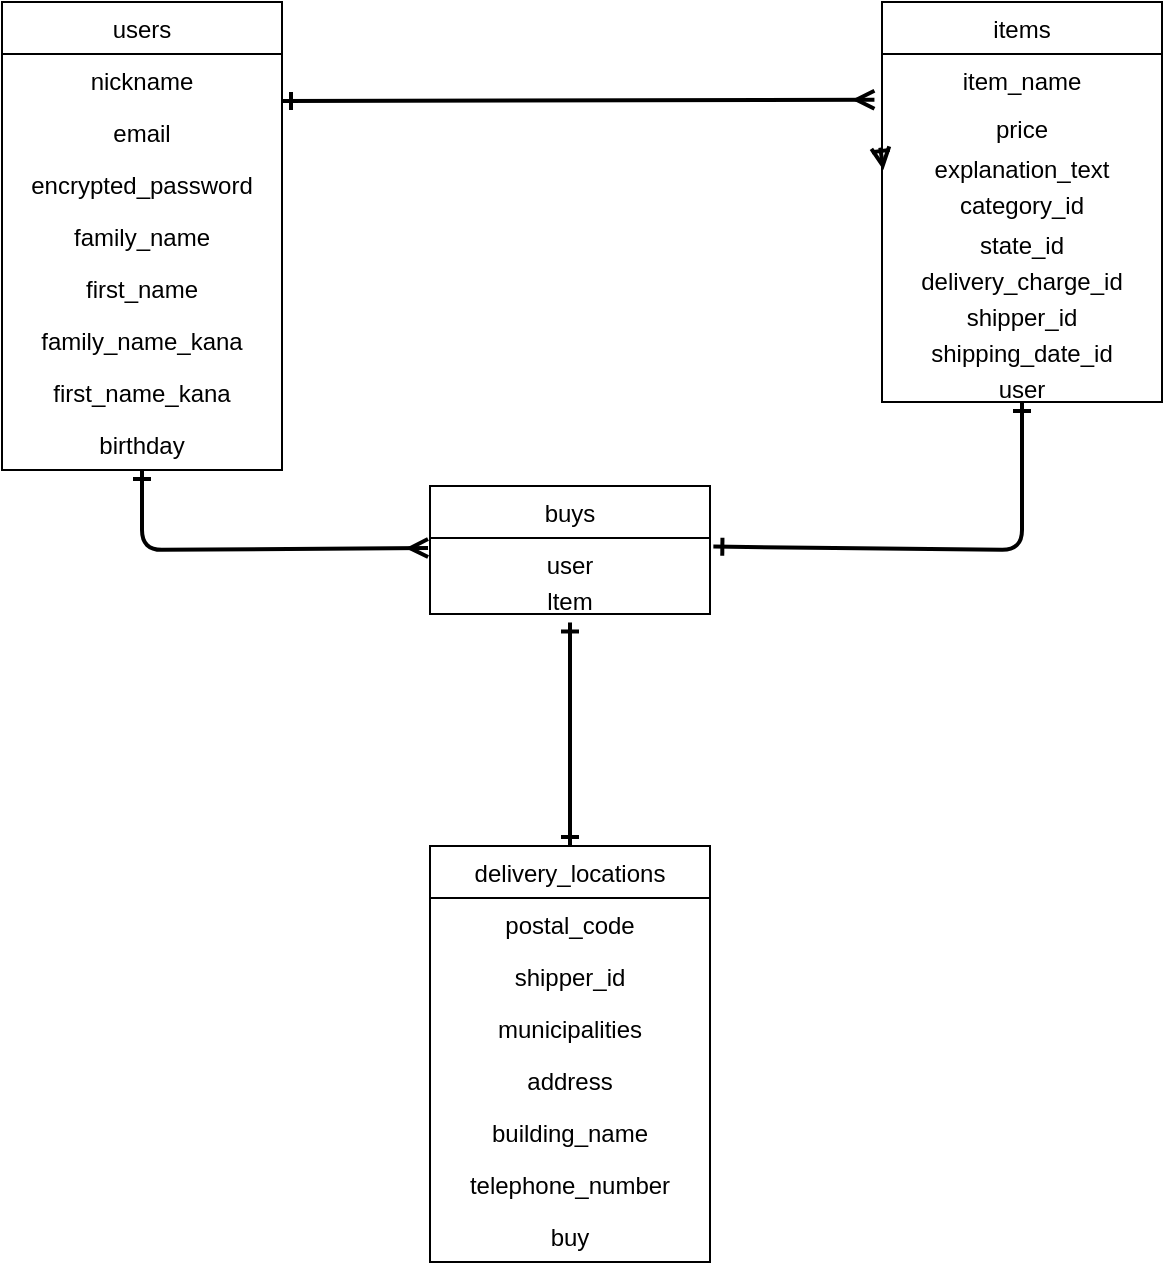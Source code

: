 <mxfile>
    <diagram id="nog9GfOFm20FTHGIinpg" name="ページ1">
        <mxGraphModel dx="886" dy="860" grid="1" gridSize="10" guides="1" tooltips="1" connect="1" arrows="1" fold="1" page="1" pageScale="1" pageWidth="827" pageHeight="1169" math="0" shadow="0">
            <root>
                <mxCell id="0"/>
                <mxCell id="1" parent="0"/>
                <mxCell id="77" style="edgeStyle=none;html=1;entryX=-0.027;entryY=0.954;entryDx=0;entryDy=0;fontFamily=Helvetica;strokeColor=default;endArrow=ERmany;endFill=0;strokeWidth=2;targetPerimeterSpacing=0;startArrow=ERone;startFill=0;entryPerimeter=0;" parent="1" target="105" edge="1">
                    <mxGeometry relative="1" as="geometry">
                        <mxPoint x="270" y="227.5" as="sourcePoint"/>
                        <mxPoint x="490" y="227.5" as="targetPoint"/>
                        <Array as="points"/>
                    </mxGeometry>
                </mxCell>
                <mxCell id="135" style="edgeStyle=none;html=1;fontSize=20;startArrow=ERone;startFill=0;endArrow=ERmany;endFill=0;targetPerimeterSpacing=0;strokeColor=default;strokeWidth=2;entryX=-0.007;entryY=0.278;entryDx=0;entryDy=0;entryPerimeter=0;" parent="1" source="79" target="132" edge="1">
                    <mxGeometry relative="1" as="geometry">
                        <mxPoint x="340" y="452" as="targetPoint"/>
                        <Array as="points">
                            <mxPoint x="200" y="452"/>
                        </Array>
                    </mxGeometry>
                </mxCell>
                <mxCell id="79" value="users" style="swimlane;fontStyle=0;childLayout=stackLayout;horizontal=1;startSize=26;fillColor=none;horizontalStack=0;resizeParent=1;resizeParentMax=0;resizeLast=0;collapsible=1;marginBottom=0;" parent="1" vertex="1">
                    <mxGeometry x="130" y="178" width="140" height="234" as="geometry">
                        <mxRectangle x="130" y="178" width="60" height="26" as="alternateBounds"/>
                    </mxGeometry>
                </mxCell>
                <mxCell id="80" value="nickname" style="text;strokeColor=none;fillColor=none;align=center;verticalAlign=top;spacingLeft=4;spacingRight=4;overflow=hidden;rotatable=0;points=[[0,0.5],[1,0.5]];portConstraint=eastwest;" parent="79" vertex="1">
                    <mxGeometry y="26" width="140" height="26" as="geometry"/>
                </mxCell>
                <mxCell id="161" value="email" style="text;strokeColor=none;fillColor=none;align=center;verticalAlign=top;spacingLeft=4;spacingRight=4;overflow=hidden;rotatable=0;points=[[0,0.5],[1,0.5]];portConstraint=eastwest;" parent="79" vertex="1">
                    <mxGeometry y="52" width="140" height="26" as="geometry"/>
                </mxCell>
                <mxCell id="146" value="encrypted_password" style="text;strokeColor=none;fillColor=none;align=center;verticalAlign=top;spacingLeft=4;spacingRight=4;overflow=hidden;rotatable=0;points=[[0,0.5],[1,0.5]];portConstraint=eastwest;" parent="79" vertex="1">
                    <mxGeometry y="78" width="140" height="26" as="geometry"/>
                </mxCell>
                <mxCell id="147" value="family_name" style="text;strokeColor=none;fillColor=none;align=center;verticalAlign=top;spacingLeft=4;spacingRight=4;overflow=hidden;rotatable=0;points=[[0,0.5],[1,0.5]];portConstraint=eastwest;" parent="79" vertex="1">
                    <mxGeometry y="104" width="140" height="26" as="geometry"/>
                </mxCell>
                <mxCell id="148" value="first_name" style="text;strokeColor=none;fillColor=none;align=center;verticalAlign=top;spacingLeft=4;spacingRight=4;overflow=hidden;rotatable=0;points=[[0,0.5],[1,0.5]];portConstraint=eastwest;" parent="79" vertex="1">
                    <mxGeometry y="130" width="140" height="26" as="geometry"/>
                </mxCell>
                <mxCell id="160" value="family_name_kana" style="text;strokeColor=none;fillColor=none;align=center;verticalAlign=top;spacingLeft=4;spacingRight=4;overflow=hidden;rotatable=0;points=[[0,0.5],[1,0.5]];portConstraint=eastwest;" parent="79" vertex="1">
                    <mxGeometry y="156" width="140" height="26" as="geometry"/>
                </mxCell>
                <mxCell id="159" value="first_name_kana" style="text;strokeColor=none;fillColor=none;align=center;verticalAlign=top;spacingLeft=4;spacingRight=4;overflow=hidden;rotatable=0;points=[[0,0.5],[1,0.5]];portConstraint=eastwest;" parent="79" vertex="1">
                    <mxGeometry y="182" width="140" height="26" as="geometry"/>
                </mxCell>
                <mxCell id="149" value="birthday" style="text;strokeColor=none;fillColor=none;align=center;verticalAlign=top;spacingLeft=4;spacingRight=4;overflow=hidden;rotatable=0;points=[[0,0.5],[1,0.5]];portConstraint=eastwest;" parent="79" vertex="1">
                    <mxGeometry y="208" width="140" height="26" as="geometry"/>
                </mxCell>
                <mxCell id="137" style="edgeStyle=none;html=1;fontSize=20;startArrow=ERone;startFill=0;endArrow=ERone;endFill=0;targetPerimeterSpacing=0;strokeColor=default;strokeWidth=2;entryX=1.012;entryY=0.239;entryDx=0;entryDy=0;entryPerimeter=0;" parent="1" source="104" target="132" edge="1">
                    <mxGeometry relative="1" as="geometry">
                        <mxPoint x="490" y="452" as="targetPoint"/>
                        <Array as="points">
                            <mxPoint x="640" y="452"/>
                        </Array>
                    </mxGeometry>
                </mxCell>
                <mxCell id="104" value="items" style="swimlane;fontStyle=0;childLayout=stackLayout;horizontal=1;startSize=26;fillColor=none;horizontalStack=0;resizeParent=1;resizeParentMax=0;resizeLast=0;collapsible=1;marginBottom=0;align=center;" parent="1" vertex="1">
                    <mxGeometry x="570" y="178" width="140" height="200" as="geometry"/>
                </mxCell>
                <mxCell id="105" value="item_name" style="text;strokeColor=none;fillColor=none;align=center;verticalAlign=top;spacingLeft=4;spacingRight=4;overflow=hidden;rotatable=0;points=[[0,0.5],[1,0.5]];portConstraint=eastwest;" parent="104" vertex="1">
                    <mxGeometry y="26" width="140" height="24" as="geometry"/>
                </mxCell>
                <mxCell id="107" value="price" style="text;strokeColor=none;fillColor=none;align=center;verticalAlign=top;spacingLeft=4;spacingRight=4;overflow=hidden;rotatable=0;points=[[0,0.5],[1,0.5]];portConstraint=eastwest;" parent="104" vertex="1">
                    <mxGeometry y="50" width="140" height="20" as="geometry"/>
                </mxCell>
                <mxCell id="121" value="explanation_text" style="text;strokeColor=none;fillColor=none;align=center;verticalAlign=top;spacingLeft=4;spacingRight=4;overflow=hidden;rotatable=0;points=[[0,0.5],[1,0.5]];portConstraint=eastwest;" parent="104" vertex="1">
                    <mxGeometry y="70" width="140" height="18" as="geometry"/>
                </mxCell>
                <mxCell id="127" value="category_id" style="text;strokeColor=none;fillColor=none;align=center;verticalAlign=top;spacingLeft=4;spacingRight=4;overflow=hidden;rotatable=0;points=[[0,0.5],[1,0.5]];portConstraint=eastwest;" parent="104" vertex="1">
                    <mxGeometry y="88" width="140" height="20" as="geometry"/>
                </mxCell>
                <mxCell id="136" style="edgeStyle=none;html=1;exitX=0;exitY=0.5;exitDx=0;exitDy=0;entryX=-0.006;entryY=0.156;entryDx=0;entryDy=0;entryPerimeter=0;fontSize=20;startArrow=ERone;startFill=0;endArrow=ERmany;endFill=0;targetPerimeterSpacing=0;strokeColor=default;strokeWidth=2;" parent="104" source="121" target="121" edge="1">
                    <mxGeometry relative="1" as="geometry"/>
                </mxCell>
                <mxCell id="152" value="state_id" style="text;strokeColor=none;fillColor=none;align=center;verticalAlign=top;spacingLeft=4;spacingRight=4;overflow=hidden;rotatable=0;points=[[0,0.5],[1,0.5]];portConstraint=eastwest;" parent="104" vertex="1">
                    <mxGeometry y="108" width="140" height="18" as="geometry"/>
                </mxCell>
                <mxCell id="153" value="delivery_charge_id" style="text;strokeColor=none;fillColor=none;align=center;verticalAlign=top;spacingLeft=4;spacingRight=4;overflow=hidden;rotatable=0;points=[[0,0.5],[1,0.5]];portConstraint=eastwest;" parent="104" vertex="1">
                    <mxGeometry y="126" width="140" height="18" as="geometry"/>
                </mxCell>
                <mxCell id="154" value="shipper_id" style="text;strokeColor=none;fillColor=none;align=center;verticalAlign=top;spacingLeft=4;spacingRight=4;overflow=hidden;rotatable=0;points=[[0,0.5],[1,0.5]];portConstraint=eastwest;" parent="104" vertex="1">
                    <mxGeometry y="144" width="140" height="18" as="geometry"/>
                </mxCell>
                <mxCell id="155" value="shipping_date_id" style="text;strokeColor=none;fillColor=none;align=center;verticalAlign=top;spacingLeft=4;spacingRight=4;overflow=hidden;rotatable=0;points=[[0,0.5],[1,0.5]];portConstraint=eastwest;" parent="104" vertex="1">
                    <mxGeometry y="162" width="140" height="18" as="geometry"/>
                </mxCell>
                <mxCell id="156" value="user" style="text;strokeColor=none;fillColor=none;align=center;verticalAlign=top;spacingLeft=4;spacingRight=4;overflow=hidden;rotatable=0;points=[[0,0.5],[1,0.5]];portConstraint=eastwest;" parent="104" vertex="1">
                    <mxGeometry y="180" width="140" height="20" as="geometry"/>
                </mxCell>
                <mxCell id="143" style="edgeStyle=none;html=1;fontSize=20;startArrow=ERone;startFill=0;endArrow=ERone;endFill=0;targetPerimeterSpacing=0;strokeColor=default;strokeWidth=2;entryX=0.5;entryY=0;entryDx=0;entryDy=0;exitX=0.5;exitY=1.212;exitDx=0;exitDy=0;exitPerimeter=0;" parent="1" source="133" target="139" edge="1">
                    <mxGeometry relative="1" as="geometry">
                        <mxPoint x="413.66" y="620" as="targetPoint"/>
                        <mxPoint x="413.66" y="490" as="sourcePoint"/>
                    </mxGeometry>
                </mxCell>
                <mxCell id="129" value="buys" style="swimlane;fontStyle=0;childLayout=stackLayout;horizontal=1;startSize=26;fillColor=none;horizontalStack=0;resizeParent=1;resizeParentMax=0;resizeLast=0;collapsible=1;marginBottom=0;align=center;" parent="1" vertex="1">
                    <mxGeometry x="344" y="420" width="140" height="64" as="geometry"/>
                </mxCell>
                <mxCell id="132" value="user" style="text;strokeColor=none;fillColor=none;align=center;verticalAlign=top;spacingLeft=4;spacingRight=4;overflow=hidden;rotatable=0;points=[[0,0.5],[1,0.5]];portConstraint=eastwest;" parent="129" vertex="1">
                    <mxGeometry y="26" width="140" height="18" as="geometry"/>
                </mxCell>
                <mxCell id="133" value="ltem" style="text;strokeColor=none;fillColor=none;align=center;verticalAlign=top;spacingLeft=4;spacingRight=4;overflow=hidden;rotatable=0;points=[[0,0.5],[1,0.5]];portConstraint=eastwest;" parent="129" vertex="1">
                    <mxGeometry y="44" width="140" height="20" as="geometry"/>
                </mxCell>
                <mxCell id="139" value="delivery_locations" style="swimlane;fontStyle=0;childLayout=stackLayout;horizontal=1;startSize=26;fillColor=none;horizontalStack=0;resizeParent=1;resizeParentMax=0;resizeLast=0;collapsible=1;marginBottom=0;" parent="1" vertex="1">
                    <mxGeometry x="344" y="600" width="140" height="208" as="geometry">
                        <mxRectangle x="130" y="178" width="60" height="26" as="alternateBounds"/>
                    </mxGeometry>
                </mxCell>
                <mxCell id="140" value="postal_code" style="text;strokeColor=none;fillColor=none;align=center;verticalAlign=top;spacingLeft=4;spacingRight=4;overflow=hidden;rotatable=0;points=[[0,0.5],[1,0.5]];portConstraint=eastwest;" parent="139" vertex="1">
                    <mxGeometry y="26" width="140" height="26" as="geometry"/>
                </mxCell>
                <mxCell id="141" value="shipper_id" style="text;strokeColor=none;fillColor=none;align=center;verticalAlign=top;spacingLeft=4;spacingRight=4;overflow=hidden;rotatable=0;points=[[0,0.5],[1,0.5]];portConstraint=eastwest;" parent="139" vertex="1">
                    <mxGeometry y="52" width="140" height="26" as="geometry"/>
                </mxCell>
                <mxCell id="145" value="municipalities" style="text;strokeColor=none;fillColor=none;align=center;verticalAlign=top;spacingLeft=4;spacingRight=4;overflow=hidden;rotatable=0;points=[[0,0.5],[1,0.5]];portConstraint=eastwest;" parent="139" vertex="1">
                    <mxGeometry y="78" width="140" height="26" as="geometry"/>
                </mxCell>
                <mxCell id="157" value="address" style="text;strokeColor=none;fillColor=none;align=center;verticalAlign=top;spacingLeft=4;spacingRight=4;overflow=hidden;rotatable=0;points=[[0,0.5],[1,0.5]];portConstraint=eastwest;" parent="139" vertex="1">
                    <mxGeometry y="104" width="140" height="26" as="geometry"/>
                </mxCell>
                <mxCell id="162" value="building_name" style="text;strokeColor=none;fillColor=none;align=center;verticalAlign=top;spacingLeft=4;spacingRight=4;overflow=hidden;rotatable=0;points=[[0,0.5],[1,0.5]];portConstraint=eastwest;" parent="139" vertex="1">
                    <mxGeometry y="130" width="140" height="26" as="geometry"/>
                </mxCell>
                <mxCell id="158" value="telephone_number" style="text;strokeColor=none;fillColor=none;align=center;verticalAlign=top;spacingLeft=4;spacingRight=4;overflow=hidden;rotatable=0;points=[[0,0.5],[1,0.5]];portConstraint=eastwest;" parent="139" vertex="1">
                    <mxGeometry y="156" width="140" height="26" as="geometry"/>
                </mxCell>
                <mxCell id="164" value="buy" style="text;strokeColor=none;fillColor=none;align=center;verticalAlign=top;spacingLeft=4;spacingRight=4;overflow=hidden;rotatable=0;points=[[0,0.5],[1,0.5]];portConstraint=eastwest;" parent="139" vertex="1">
                    <mxGeometry y="182" width="140" height="26" as="geometry"/>
                </mxCell>
            </root>
        </mxGraphModel>
    </diagram>
</mxfile>